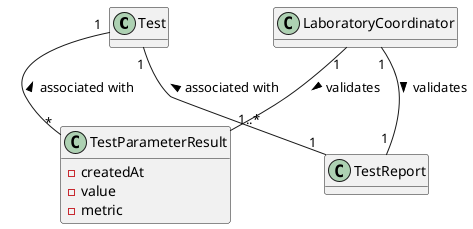 @startuml
hide methods


class Test{
}

class TestParameterResult{
-createdAt
-value
-metric
}

class TestReport{
}

class LaboratoryCoordinator{
}


Test "1" -- "*" TestParameterResult: associated with <
Test "1" -- "1" TestReport: associated with <
LaboratoryCoordinator "1" -- "1" TestReport: validates >
LaboratoryCoordinator "1" -- "1..*" TestParameterResult: validates >


@enduml